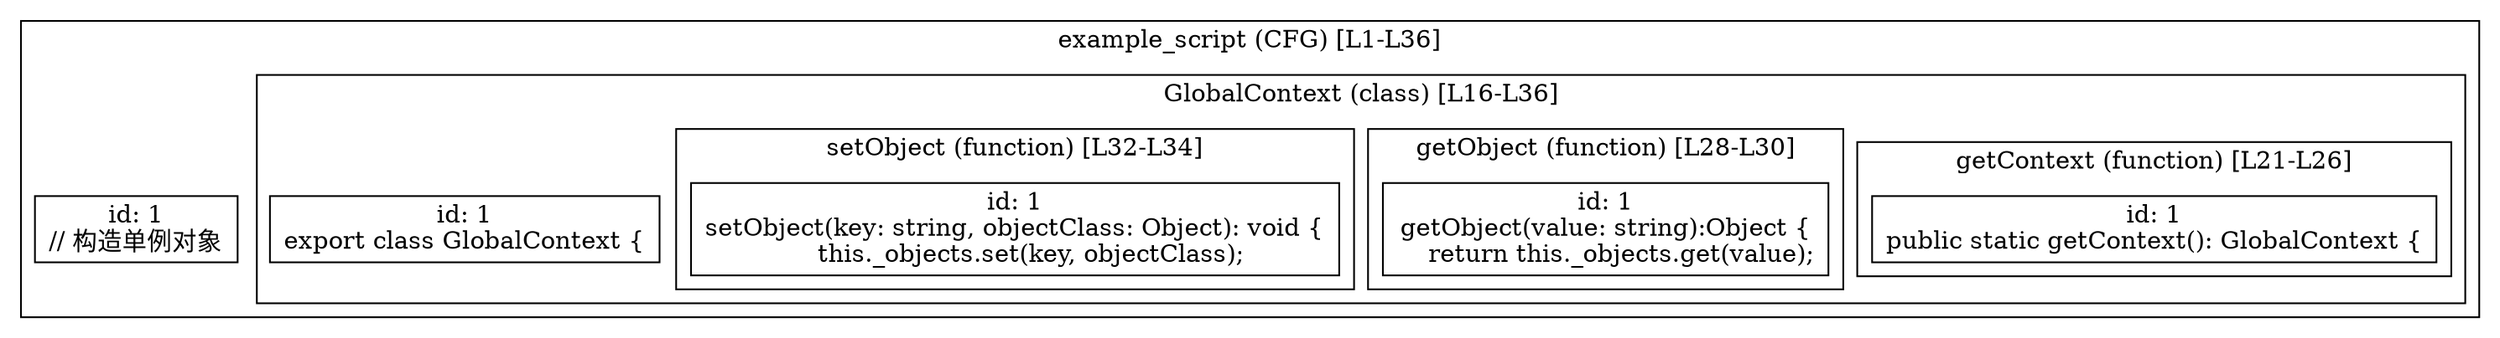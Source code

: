 digraph "1.ts" {
  subgraph "cluster_1" {
    label="example_script (CFG) [L1-L36]";
    node_1_1 [label="id: 1\n// 构造单例对象", shape=box];
  subgraph "cluster_2" {
    label="GlobalContext (class) [L16-L36]";
    node_2_1 [label="id: 1\nexport class GlobalContext {", shape=box];
  subgraph "cluster_3" {
    label="getContext (function) [L21-L26]";
    node_3_1 [label="id: 1\npublic static getContext(): GlobalContext {", shape=box];
  }
  subgraph "cluster_4" {
    label="getObject (function) [L28-L30]";
    node_4_1 [label="id: 1\ngetObject(value: string):Object {
    return this._objects.get(value);", shape=box];
  }
  subgraph "cluster_5" {
    label="setObject (function) [L32-L34]";
    node_5_1 [label="id: 1\nsetObject(key: string, objectClass: Object): void {
    this._objects.set(key, objectClass);", shape=box];
  }
  }
  }
}